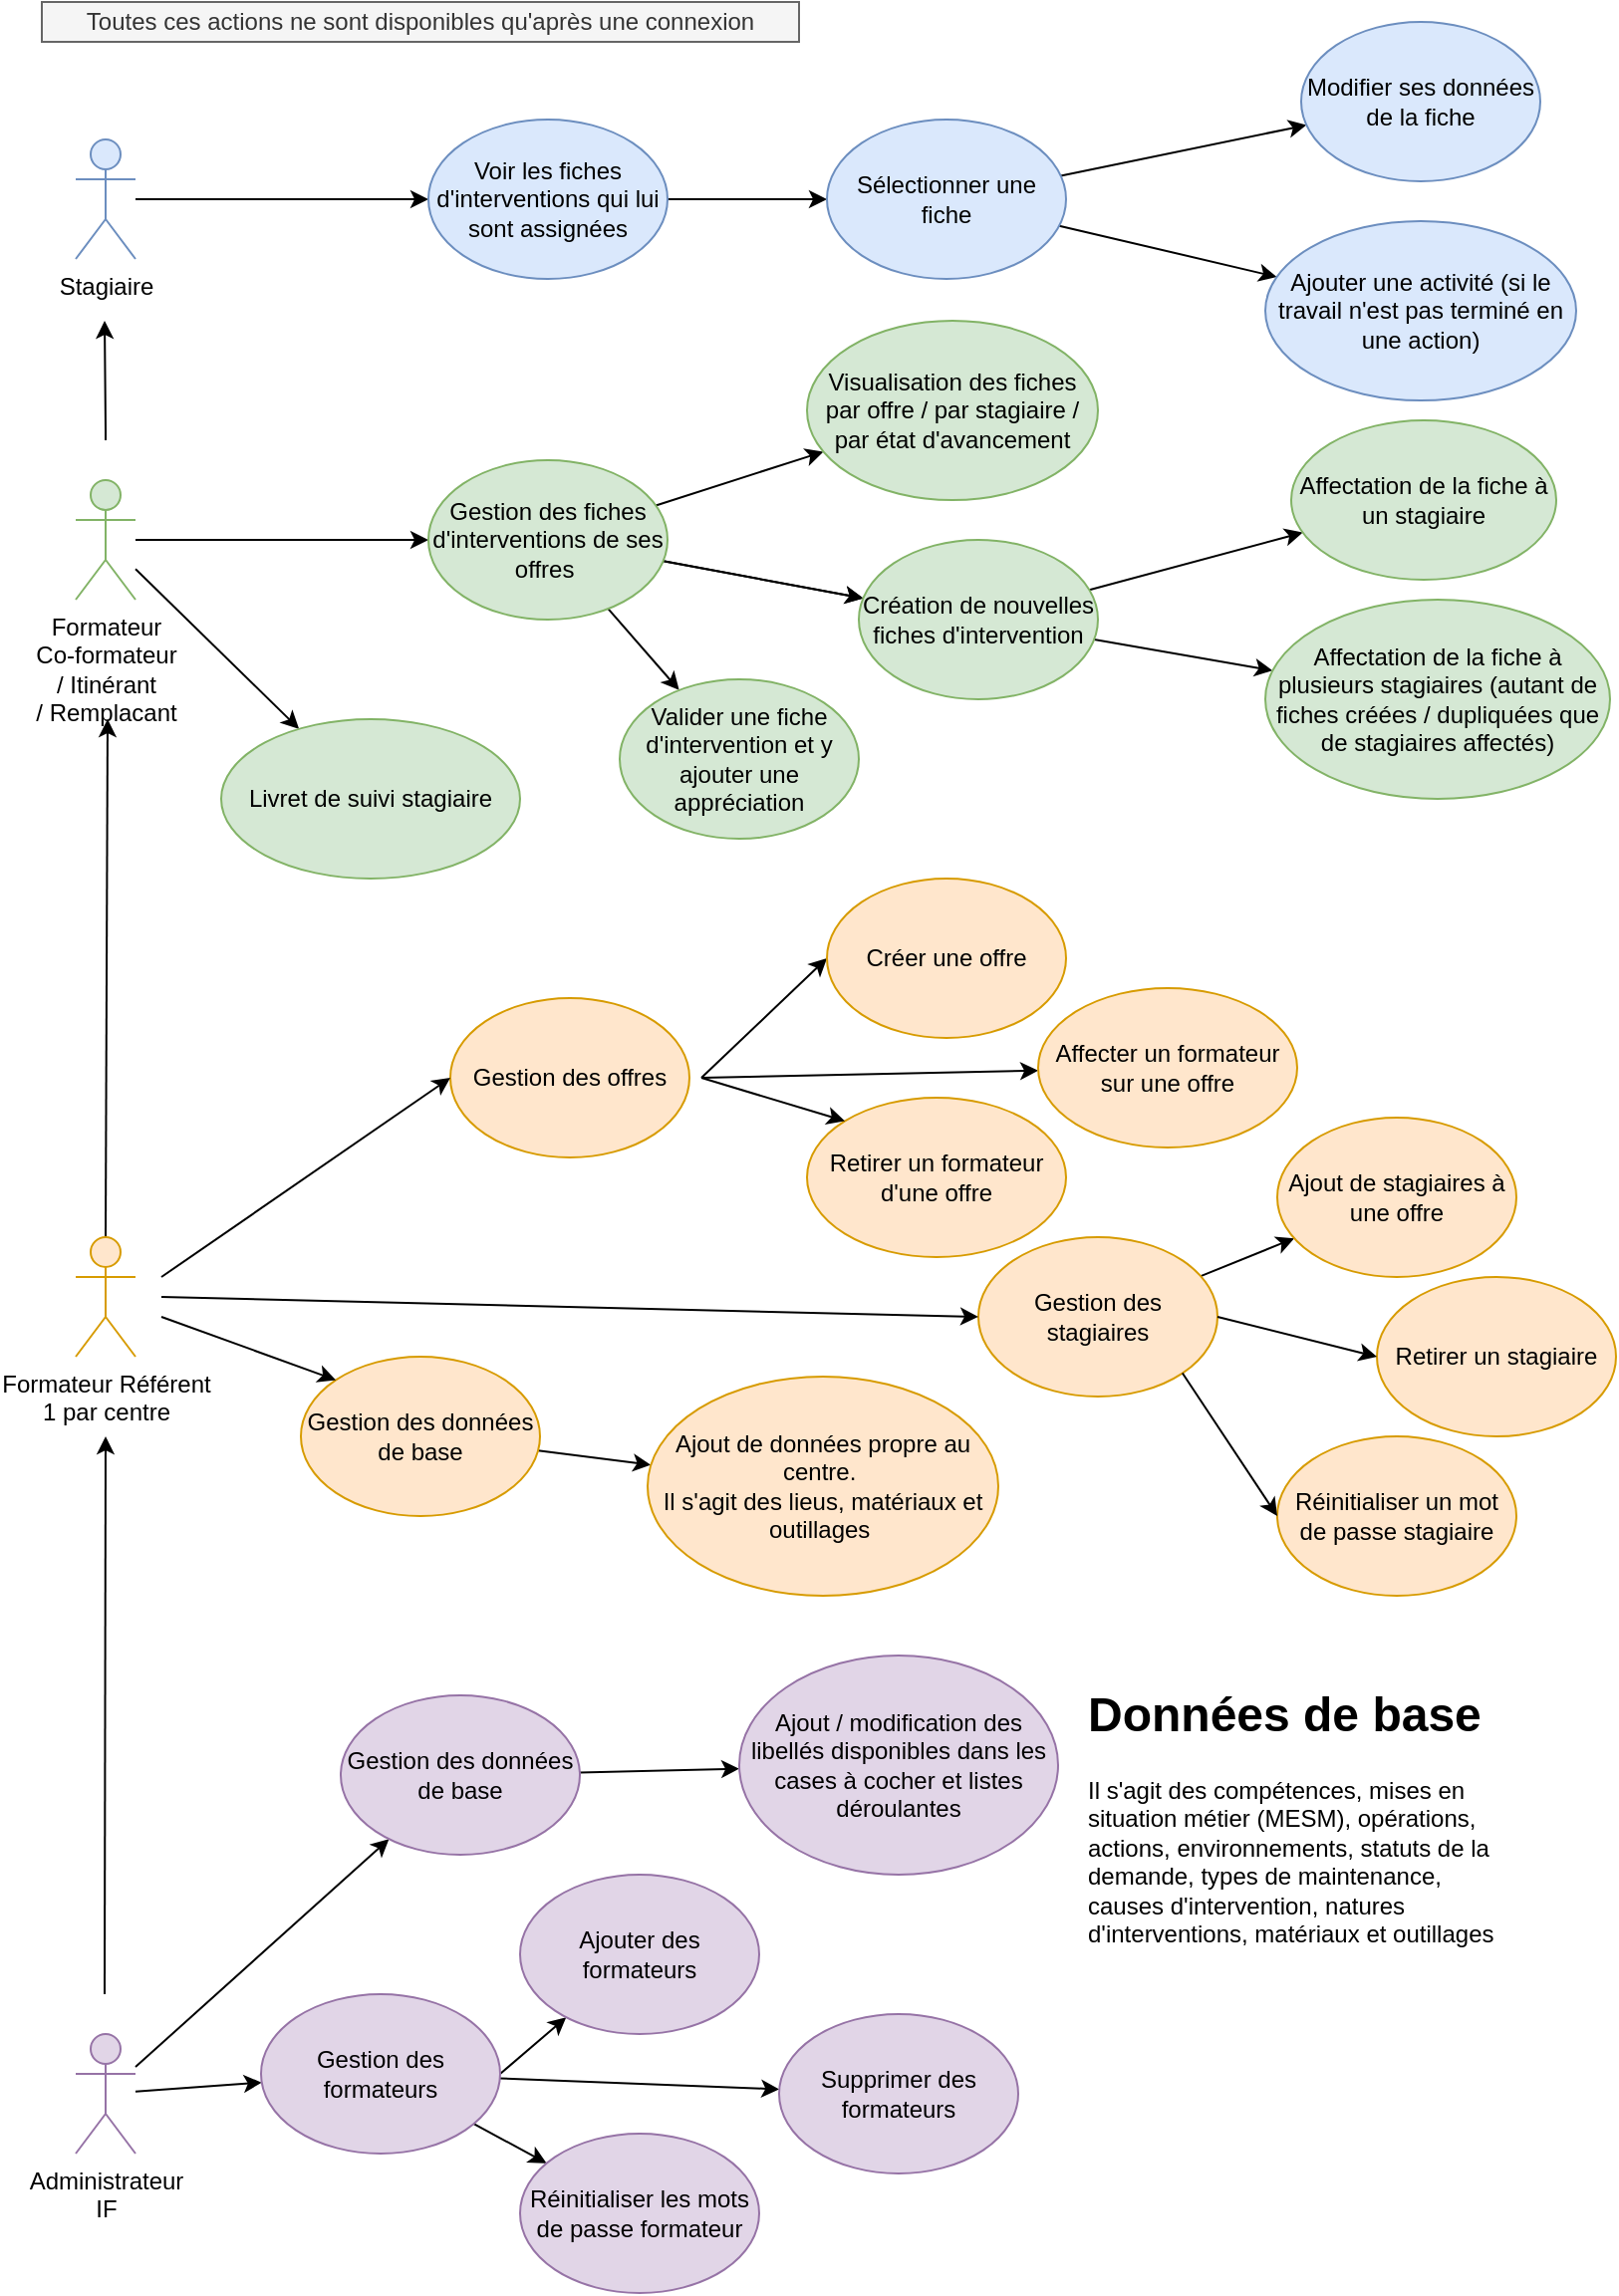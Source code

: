 <mxfile version="14.4.2" type="device"><diagram id="sZtJwVpb9f4XFqWUmkG9" name="Page-1"><mxGraphModel dx="1422" dy="822" grid="1" gridSize="10" guides="1" tooltips="1" connect="1" arrows="1" fold="1" page="1" pageScale="1" pageWidth="827" pageHeight="1169" math="0" shadow="0"><root><object label="" id="0"><mxCell/></object><mxCell id="1" parent="0"/><mxCell id="hIu2-_8BO2GEle2Kt7_V-3" value="" style="edgeStyle=orthogonalEdgeStyle;rounded=0;orthogonalLoop=1;jettySize=auto;html=1;" parent="1" edge="1"><mxGeometry relative="1" as="geometry"><mxPoint x="62" y="230" as="sourcePoint"/><mxPoint x="61.5" y="170" as="targetPoint"/><Array as="points"><mxPoint x="61.5" y="225"/></Array></mxGeometry></mxCell><mxCell id="hIu2-_8BO2GEle2Kt7_V-13" value="" style="edgeStyle=orthogonalEdgeStyle;rounded=0;orthogonalLoop=1;jettySize=auto;html=1;" parent="1" source="hIu2-_8BO2GEle2Kt7_V-1" target="hIu2-_8BO2GEle2Kt7_V-12" edge="1"><mxGeometry relative="1" as="geometry"/></mxCell><mxCell id="hIu2-_8BO2GEle2Kt7_V-1" value="Stagiaire" style="shape=umlActor;verticalLabelPosition=bottom;verticalAlign=top;html=1;outlineConnect=0;fillColor=#dae8fc;strokeColor=#6c8ebf;" parent="1" vertex="1"><mxGeometry x="47" y="79" width="30" height="60" as="geometry"/></mxCell><mxCell id="hIu2-_8BO2GEle2Kt7_V-22" value="" style="edgeStyle=none;rounded=0;orthogonalLoop=1;jettySize=auto;html=1;" parent="1" source="hIu2-_8BO2GEle2Kt7_V-2" target="hIu2-_8BO2GEle2Kt7_V-21" edge="1"><mxGeometry relative="1" as="geometry"/></mxCell><mxCell id="hIu2-_8BO2GEle2Kt7_V-54" value="" style="edgeStyle=none;rounded=0;orthogonalLoop=1;jettySize=auto;html=1;" parent="1" source="hIu2-_8BO2GEle2Kt7_V-2" target="hIu2-_8BO2GEle2Kt7_V-53" edge="1"><mxGeometry relative="1" as="geometry"/></mxCell><mxCell id="hIu2-_8BO2GEle2Kt7_V-2" value="Formateur&lt;br&gt;Co-formateur&lt;br&gt;/ Itinérant &lt;br&gt;/ Remplacant" style="shape=umlActor;verticalLabelPosition=bottom;verticalAlign=top;html=1;outlineConnect=0;fillColor=#d5e8d4;strokeColor=#82b366;" parent="1" vertex="1"><mxGeometry x="47" y="250" width="30" height="60" as="geometry"/></mxCell><mxCell id="hIu2-_8BO2GEle2Kt7_V-56" value="" style="edgeStyle=none;rounded=0;orthogonalLoop=1;jettySize=auto;html=1;" parent="1" source="hIu2-_8BO2GEle2Kt7_V-9" target="hIu2-_8BO2GEle2Kt7_V-55" edge="1"><mxGeometry relative="1" as="geometry"/></mxCell><mxCell id="hIu2-_8BO2GEle2Kt7_V-65" value="" style="edgeStyle=none;rounded=0;orthogonalLoop=1;jettySize=auto;html=1;" parent="1" source="hIu2-_8BO2GEle2Kt7_V-9" target="hIu2-_8BO2GEle2Kt7_V-64" edge="1"><mxGeometry relative="1" as="geometry"/></mxCell><mxCell id="hIu2-_8BO2GEle2Kt7_V-9" value="Administrateur&lt;br&gt;IF" style="shape=umlActor;verticalLabelPosition=bottom;verticalAlign=top;html=1;outlineConnect=0;fillColor=#e1d5e7;strokeColor=#9673a6;" parent="1" vertex="1"><mxGeometry x="47" y="1030" width="30" height="60" as="geometry"/></mxCell><mxCell id="hIu2-_8BO2GEle2Kt7_V-11" value="" style="endArrow=classic;html=1;" parent="1" edge="1"><mxGeometry width="50" height="50" relative="1" as="geometry"><mxPoint x="61.5" y="1010" as="sourcePoint"/><mxPoint x="62" y="730" as="targetPoint"/></mxGeometry></mxCell><mxCell id="hIu2-_8BO2GEle2Kt7_V-15" value="" style="edgeStyle=orthogonalEdgeStyle;rounded=0;orthogonalLoop=1;jettySize=auto;html=1;" parent="1" source="hIu2-_8BO2GEle2Kt7_V-12" target="hIu2-_8BO2GEle2Kt7_V-14" edge="1"><mxGeometry relative="1" as="geometry"/></mxCell><mxCell id="hIu2-_8BO2GEle2Kt7_V-12" value="Voir les fiches d'interventions qui lui sont assignées" style="ellipse;whiteSpace=wrap;html=1;fillColor=#dae8fc;strokeColor=#6c8ebf;" parent="1" vertex="1"><mxGeometry x="224" y="69" width="120" height="80" as="geometry"/></mxCell><mxCell id="hIu2-_8BO2GEle2Kt7_V-18" value="" style="rounded=0;orthogonalLoop=1;jettySize=auto;html=1;" parent="1" source="hIu2-_8BO2GEle2Kt7_V-14" target="hIu2-_8BO2GEle2Kt7_V-16" edge="1"><mxGeometry relative="1" as="geometry"/></mxCell><mxCell id="hIu2-_8BO2GEle2Kt7_V-20" value="" style="rounded=0;orthogonalLoop=1;jettySize=auto;html=1;" parent="1" source="hIu2-_8BO2GEle2Kt7_V-14" target="hIu2-_8BO2GEle2Kt7_V-19" edge="1"><mxGeometry relative="1" as="geometry"/></mxCell><mxCell id="hIu2-_8BO2GEle2Kt7_V-14" value="Sélectionner une fiche" style="ellipse;whiteSpace=wrap;html=1;fillColor=#dae8fc;strokeColor=#6c8ebf;" parent="1" vertex="1"><mxGeometry x="424" y="69" width="120" height="80" as="geometry"/></mxCell><mxCell id="hIu2-_8BO2GEle2Kt7_V-16" value="Modifier ses données &lt;br&gt;de la fiche" style="ellipse;whiteSpace=wrap;html=1;fillColor=#dae8fc;strokeColor=#6c8ebf;" parent="1" vertex="1"><mxGeometry x="662" y="20" width="120" height="80" as="geometry"/></mxCell><mxCell id="hIu2-_8BO2GEle2Kt7_V-19" value="Ajouter une activité (si le travail n'est pas terminé en une action)" style="ellipse;whiteSpace=wrap;html=1;fillColor=#dae8fc;strokeColor=#6c8ebf;" parent="1" vertex="1"><mxGeometry x="644" y="120" width="156" height="90" as="geometry"/></mxCell><mxCell id="hIu2-_8BO2GEle2Kt7_V-45" value="" style="edgeStyle=none;rounded=0;orthogonalLoop=1;jettySize=auto;html=1;" parent="1" source="hIu2-_8BO2GEle2Kt7_V-21" target="hIu2-_8BO2GEle2Kt7_V-44" edge="1"><mxGeometry relative="1" as="geometry"/></mxCell><mxCell id="hIu2-_8BO2GEle2Kt7_V-46" value="" style="edgeStyle=none;rounded=0;orthogonalLoop=1;jettySize=auto;html=1;" parent="1" source="hIu2-_8BO2GEle2Kt7_V-21" target="hIu2-_8BO2GEle2Kt7_V-44" edge="1"><mxGeometry relative="1" as="geometry"/></mxCell><mxCell id="hIu2-_8BO2GEle2Kt7_V-48" value="" style="edgeStyle=none;rounded=0;orthogonalLoop=1;jettySize=auto;html=1;" parent="1" source="hIu2-_8BO2GEle2Kt7_V-21" target="hIu2-_8BO2GEle2Kt7_V-47" edge="1"><mxGeometry relative="1" as="geometry"/></mxCell><mxCell id="hIu2-_8BO2GEle2Kt7_V-75" value="" style="edgeStyle=none;rounded=0;orthogonalLoop=1;jettySize=auto;html=1;" parent="1" source="hIu2-_8BO2GEle2Kt7_V-21" target="hIu2-_8BO2GEle2Kt7_V-76" edge="1"><mxGeometry relative="1" as="geometry"><mxPoint x="340" y="380" as="targetPoint"/></mxGeometry></mxCell><mxCell id="hIu2-_8BO2GEle2Kt7_V-21" value="Gestion des fiches d'interventions de ses offres&amp;nbsp;" style="ellipse;whiteSpace=wrap;html=1;fillColor=#d5e8d4;strokeColor=#82b366;" parent="1" vertex="1"><mxGeometry x="224" y="240" width="120" height="80" as="geometry"/></mxCell><mxCell id="hIu2-_8BO2GEle2Kt7_V-27" value="" style="edgeStyle=none;rounded=0;orthogonalLoop=1;jettySize=auto;html=1;entryX=0;entryY=0.5;entryDx=0;entryDy=0;" parent="1" target="hIu2-_8BO2GEle2Kt7_V-26" edge="1"><mxGeometry relative="1" as="geometry"><mxPoint x="361" y="550" as="sourcePoint"/><mxPoint x="496.001" y="472.464" as="targetPoint"/></mxGeometry></mxCell><mxCell id="hIu2-_8BO2GEle2Kt7_V-31" value="" style="edgeStyle=none;rounded=0;orthogonalLoop=1;jettySize=auto;html=1;" parent="1" target="hIu2-_8BO2GEle2Kt7_V-28" edge="1"><mxGeometry relative="1" as="geometry"><mxPoint x="361" y="550" as="sourcePoint"/></mxGeometry></mxCell><mxCell id="hIu2-_8BO2GEle2Kt7_V-25" value="" style="endArrow=classic;html=1;exitX=0.5;exitY=0;exitDx=0;exitDy=0;exitPerimeter=0;" parent="1" source="hIu2-_8BO2GEle2Kt7_V-23" edge="1"><mxGeometry width="50" height="50" relative="1" as="geometry"><mxPoint x="63" y="780" as="sourcePoint"/><mxPoint x="63" y="370" as="targetPoint"/></mxGeometry></mxCell><mxCell id="hIu2-_8BO2GEle2Kt7_V-26" value="Créer une offre" style="ellipse;whiteSpace=wrap;html=1;fillColor=#ffe6cc;strokeColor=#d79b00;" parent="1" vertex="1"><mxGeometry x="424" y="450" width="120" height="80" as="geometry"/></mxCell><mxCell id="hIu2-_8BO2GEle2Kt7_V-28" value="Affecter un formateur sur une offre" style="ellipse;whiteSpace=wrap;html=1;fillColor=#ffe6cc;strokeColor=#d79b00;" parent="1" vertex="1"><mxGeometry x="530" y="505" width="130" height="80" as="geometry"/></mxCell><mxCell id="hIu2-_8BO2GEle2Kt7_V-32" value="Retirer un formateur d'une offre" style="ellipse;whiteSpace=wrap;html=1;fillColor=#ffe6cc;strokeColor=#d79b00;" parent="1" vertex="1"><mxGeometry x="414" y="560" width="130" height="80" as="geometry"/></mxCell><mxCell id="hIu2-_8BO2GEle2Kt7_V-33" value="" style="edgeStyle=none;rounded=0;orthogonalLoop=1;jettySize=auto;html=1;entryX=0;entryY=0;entryDx=0;entryDy=0;" parent="1" target="hIu2-_8BO2GEle2Kt7_V-32" edge="1"><mxGeometry relative="1" as="geometry"><mxPoint x="361" y="550" as="sourcePoint"/><mxPoint x="94.4" y="587.233" as="targetPoint"/></mxGeometry></mxCell><mxCell id="hIu2-_8BO2GEle2Kt7_V-34" value="Gestion des offres" style="ellipse;whiteSpace=wrap;html=1;fillColor=#ffe6cc;strokeColor=#d79b00;" parent="1" vertex="1"><mxGeometry x="235" y="510" width="120" height="80" as="geometry"/></mxCell><mxCell id="hIu2-_8BO2GEle2Kt7_V-37" value="" style="edgeStyle=none;rounded=0;orthogonalLoop=1;jettySize=auto;html=1;" parent="1" source="hIu2-_8BO2GEle2Kt7_V-35" target="hIu2-_8BO2GEle2Kt7_V-36" edge="1"><mxGeometry relative="1" as="geometry"/></mxCell><mxCell id="hIu2-_8BO2GEle2Kt7_V-35" value="Gestion des stagiaires" style="ellipse;whiteSpace=wrap;html=1;fillColor=#ffe6cc;strokeColor=#d79b00;" parent="1" vertex="1"><mxGeometry x="500" y="630" width="120" height="80" as="geometry"/></mxCell><mxCell id="hIu2-_8BO2GEle2Kt7_V-36" value="Ajout de stagiaires à une offre" style="ellipse;whiteSpace=wrap;html=1;fillColor=#ffe6cc;strokeColor=#d79b00;" parent="1" vertex="1"><mxGeometry x="650" y="570" width="120" height="80" as="geometry"/></mxCell><mxCell id="hIu2-_8BO2GEle2Kt7_V-38" value="Retirer un stagiaire" style="ellipse;whiteSpace=wrap;html=1;fillColor=#ffe6cc;strokeColor=#d79b00;" parent="1" vertex="1"><mxGeometry x="700" y="650" width="120" height="80" as="geometry"/></mxCell><mxCell id="hIu2-_8BO2GEle2Kt7_V-39" value="Réinitialiser un mot de passe stagiaire" style="ellipse;whiteSpace=wrap;html=1;fillColor=#ffe6cc;strokeColor=#d79b00;" parent="1" vertex="1"><mxGeometry x="650" y="730" width="120" height="80" as="geometry"/></mxCell><mxCell id="hIu2-_8BO2GEle2Kt7_V-40" value="" style="endArrow=classic;html=1;entryX=0;entryY=0.5;entryDx=0;entryDy=0;exitX=1;exitY=0.5;exitDx=0;exitDy=0;" parent="1" source="hIu2-_8BO2GEle2Kt7_V-35" target="hIu2-_8BO2GEle2Kt7_V-38" edge="1"><mxGeometry width="50" height="50" relative="1" as="geometry"><mxPoint x="560" y="740" as="sourcePoint"/><mxPoint x="610" y="690" as="targetPoint"/></mxGeometry></mxCell><mxCell id="hIu2-_8BO2GEle2Kt7_V-41" value="" style="endArrow=classic;html=1;entryX=0;entryY=0.5;entryDx=0;entryDy=0;exitX=1;exitY=1;exitDx=0;exitDy=0;" parent="1" source="hIu2-_8BO2GEle2Kt7_V-35" target="hIu2-_8BO2GEle2Kt7_V-39" edge="1"><mxGeometry width="50" height="50" relative="1" as="geometry"><mxPoint x="570" y="750" as="sourcePoint"/><mxPoint x="650" y="830" as="targetPoint"/></mxGeometry></mxCell><mxCell id="hIu2-_8BO2GEle2Kt7_V-42" value="" style="endArrow=classic;html=1;entryX=0;entryY=0.5;entryDx=0;entryDy=0;" parent="1" target="hIu2-_8BO2GEle2Kt7_V-34" edge="1"><mxGeometry width="50" height="50" relative="1" as="geometry"><mxPoint x="90" y="650" as="sourcePoint"/><mxPoint x="140" y="760" as="targetPoint"/></mxGeometry></mxCell><mxCell id="hIu2-_8BO2GEle2Kt7_V-43" value="" style="endArrow=classic;html=1;entryX=0;entryY=0.5;entryDx=0;entryDy=0;" parent="1" target="hIu2-_8BO2GEle2Kt7_V-35" edge="1"><mxGeometry width="50" height="50" relative="1" as="geometry"><mxPoint x="90" y="660" as="sourcePoint"/><mxPoint x="250" y="660" as="targetPoint"/></mxGeometry></mxCell><mxCell id="hIu2-_8BO2GEle2Kt7_V-50" value="" style="edgeStyle=none;rounded=0;orthogonalLoop=1;jettySize=auto;html=1;" parent="1" source="hIu2-_8BO2GEle2Kt7_V-44" target="hIu2-_8BO2GEle2Kt7_V-49" edge="1"><mxGeometry relative="1" as="geometry"/></mxCell><mxCell id="hIu2-_8BO2GEle2Kt7_V-52" value="" style="edgeStyle=none;rounded=0;orthogonalLoop=1;jettySize=auto;html=1;" parent="1" source="hIu2-_8BO2GEle2Kt7_V-44" target="hIu2-_8BO2GEle2Kt7_V-51" edge="1"><mxGeometry relative="1" as="geometry"/></mxCell><mxCell id="hIu2-_8BO2GEle2Kt7_V-44" value="Création de nouvelles fiches d'intervention" style="ellipse;whiteSpace=wrap;html=1;fillColor=#d5e8d4;strokeColor=#82b366;" parent="1" vertex="1"><mxGeometry x="440" y="280" width="120" height="80" as="geometry"/></mxCell><mxCell id="hIu2-_8BO2GEle2Kt7_V-47" value="Visualisation des fiches par offre / par stagiaire / par état d'avancement" style="ellipse;whiteSpace=wrap;html=1;fillColor=#d5e8d4;strokeColor=#82b366;" parent="1" vertex="1"><mxGeometry x="414" y="170" width="146" height="90" as="geometry"/></mxCell><mxCell id="hIu2-_8BO2GEle2Kt7_V-49" value="Affectation de la fiche à un stagiaire" style="ellipse;whiteSpace=wrap;html=1;fillColor=#d5e8d4;strokeColor=#82b366;" parent="1" vertex="1"><mxGeometry x="657" y="220" width="133" height="80" as="geometry"/></mxCell><mxCell id="hIu2-_8BO2GEle2Kt7_V-51" value="Affectation de la fiche à plusieurs stagiaires (autant de fiches créées / dupliquées que de stagiaires affectés)" style="ellipse;whiteSpace=wrap;html=1;fillColor=#d5e8d4;strokeColor=#82b366;" parent="1" vertex="1"><mxGeometry x="644" y="310" width="173" height="100" as="geometry"/></mxCell><mxCell id="hIu2-_8BO2GEle2Kt7_V-53" value="Livret de suivi stagiaire" style="ellipse;whiteSpace=wrap;html=1;fillColor=#d5e8d4;strokeColor=#82b366;" parent="1" vertex="1"><mxGeometry x="120" y="370" width="150" height="80" as="geometry"/></mxCell><mxCell id="hIu2-_8BO2GEle2Kt7_V-58" value="" style="edgeStyle=none;rounded=0;orthogonalLoop=1;jettySize=auto;html=1;exitX=1;exitY=0.5;exitDx=0;exitDy=0;" parent="1" source="hIu2-_8BO2GEle2Kt7_V-55" target="hIu2-_8BO2GEle2Kt7_V-57" edge="1"><mxGeometry relative="1" as="geometry"><mxPoint x="460" y="1010" as="sourcePoint"/></mxGeometry></mxCell><mxCell id="hIu2-_8BO2GEle2Kt7_V-60" value="" style="edgeStyle=none;rounded=0;orthogonalLoop=1;jettySize=auto;html=1;" parent="1" source="hIu2-_8BO2GEle2Kt7_V-55" target="hIu2-_8BO2GEle2Kt7_V-59" edge="1"><mxGeometry relative="1" as="geometry"/></mxCell><mxCell id="hIu2-_8BO2GEle2Kt7_V-62" value="" style="edgeStyle=none;rounded=0;orthogonalLoop=1;jettySize=auto;html=1;" parent="1" source="hIu2-_8BO2GEle2Kt7_V-55" target="hIu2-_8BO2GEle2Kt7_V-61" edge="1"><mxGeometry relative="1" as="geometry"/></mxCell><mxCell id="hIu2-_8BO2GEle2Kt7_V-55" value="Gestion des formateurs" style="ellipse;whiteSpace=wrap;html=1;fillColor=#e1d5e7;strokeColor=#9673a6;" parent="1" vertex="1"><mxGeometry x="140" y="1010" width="120" height="80" as="geometry"/></mxCell><mxCell id="hIu2-_8BO2GEle2Kt7_V-57" value="Ajouter des formateurs" style="ellipse;whiteSpace=wrap;html=1;fillColor=#e1d5e7;strokeColor=#9673a6;" parent="1" vertex="1"><mxGeometry x="270" y="950" width="120" height="80" as="geometry"/></mxCell><mxCell id="hIu2-_8BO2GEle2Kt7_V-59" value="Supprimer des formateurs" style="ellipse;whiteSpace=wrap;html=1;fillColor=#e1d5e7;strokeColor=#9673a6;" parent="1" vertex="1"><mxGeometry x="400" y="1020" width="120" height="80" as="geometry"/></mxCell><mxCell id="hIu2-_8BO2GEle2Kt7_V-61" value="Réinitialiser les mots de passe formateur" style="ellipse;whiteSpace=wrap;html=1;fillColor=#e1d5e7;strokeColor=#9673a6;" parent="1" vertex="1"><mxGeometry x="270" y="1080" width="120" height="80" as="geometry"/></mxCell><mxCell id="hIu2-_8BO2GEle2Kt7_V-23" value="Formateur Référent&lt;br&gt;1 par centre" style="shape=umlActor;verticalLabelPosition=bottom;verticalAlign=top;html=1;outlineConnect=0;fillColor=#ffe6cc;strokeColor=#d79b00;" parent="1" vertex="1"><mxGeometry x="47" y="630" width="30" height="60" as="geometry"/></mxCell><mxCell id="hIu2-_8BO2GEle2Kt7_V-67" value="" style="edgeStyle=none;rounded=0;orthogonalLoop=1;jettySize=auto;html=1;" parent="1" source="hIu2-_8BO2GEle2Kt7_V-64" target="hIu2-_8BO2GEle2Kt7_V-66" edge="1"><mxGeometry relative="1" as="geometry"/></mxCell><mxCell id="hIu2-_8BO2GEle2Kt7_V-64" value="Gestion des données de base" style="ellipse;whiteSpace=wrap;html=1;fillColor=#e1d5e7;strokeColor=#9673a6;" parent="1" vertex="1"><mxGeometry x="180" y="860" width="120" height="80" as="geometry"/></mxCell><mxCell id="hIu2-_8BO2GEle2Kt7_V-66" value="Ajout / modification des libellés disponibles dans les cases à cocher et listes déroulantes" style="ellipse;whiteSpace=wrap;html=1;fillColor=#e1d5e7;strokeColor=#9673a6;" parent="1" vertex="1"><mxGeometry x="380" y="840" width="160" height="110" as="geometry"/></mxCell><mxCell id="hIu2-_8BO2GEle2Kt7_V-68" value="&lt;h1&gt;Données de base&lt;/h1&gt;&lt;p&gt;Il s'agit des compétences, mises en situation métier (MESM), opérations, actions, environnements, statuts de la demande, types de maintenance, causes d'intervention, natures d'interventions, matériaux et outillages&amp;nbsp;&lt;/p&gt;" style="text;html=1;strokeColor=none;fillColor=none;spacing=5;spacingTop=-20;whiteSpace=wrap;overflow=hidden;rounded=0;" parent="1" vertex="1"><mxGeometry x="550" y="850" width="220" height="140" as="geometry"/></mxCell><mxCell id="hIu2-_8BO2GEle2Kt7_V-69" value="" style="edgeStyle=none;rounded=0;orthogonalLoop=1;jettySize=auto;html=1;" parent="1" source="hIu2-_8BO2GEle2Kt7_V-70" target="hIu2-_8BO2GEle2Kt7_V-71" edge="1"><mxGeometry relative="1" as="geometry"/></mxCell><mxCell id="hIu2-_8BO2GEle2Kt7_V-70" value="Gestion des données de base" style="ellipse;whiteSpace=wrap;html=1;fillColor=#ffe6cc;strokeColor=#d79b00;" parent="1" vertex="1"><mxGeometry x="160" y="690" width="120" height="80" as="geometry"/></mxCell><mxCell id="hIu2-_8BO2GEle2Kt7_V-71" value="Ajout de données propre au centre.&amp;nbsp;&lt;br&gt;&lt;span style=&quot;text-align: left&quot;&gt;Il s'agit des lieus, matériaux et outillages&amp;nbsp;&lt;/span&gt;" style="ellipse;whiteSpace=wrap;html=1;fillColor=#ffe6cc;strokeColor=#d79b00;" parent="1" vertex="1"><mxGeometry x="334" y="700" width="176" height="110" as="geometry"/></mxCell><mxCell id="hIu2-_8BO2GEle2Kt7_V-72" value="" style="endArrow=classic;html=1;entryX=0;entryY=0;entryDx=0;entryDy=0;" parent="1" target="hIu2-_8BO2GEle2Kt7_V-70" edge="1"><mxGeometry width="50" height="50" relative="1" as="geometry"><mxPoint x="90" y="670" as="sourcePoint"/><mxPoint x="450" y="750" as="targetPoint"/></mxGeometry></mxCell><mxCell id="hIu2-_8BO2GEle2Kt7_V-76" value="Valider une fiche d'intervention et y ajouter une appréciation" style="ellipse;whiteSpace=wrap;html=1;fillColor=#d5e8d4;strokeColor=#82b366;" parent="1" vertex="1"><mxGeometry x="320" y="350" width="120" height="80" as="geometry"/></mxCell><mxCell id="hIu2-_8BO2GEle2Kt7_V-78" value="Toutes ces actions ne sont disponibles qu'après une connexion" style="text;html=1;strokeColor=#666666;fillColor=#f5f5f5;align=center;verticalAlign=middle;whiteSpace=wrap;rounded=0;fontColor=#333333;" parent="1" vertex="1"><mxGeometry x="30" y="10" width="380" height="20" as="geometry"/></mxCell></root></mxGraphModel></diagram></mxfile>